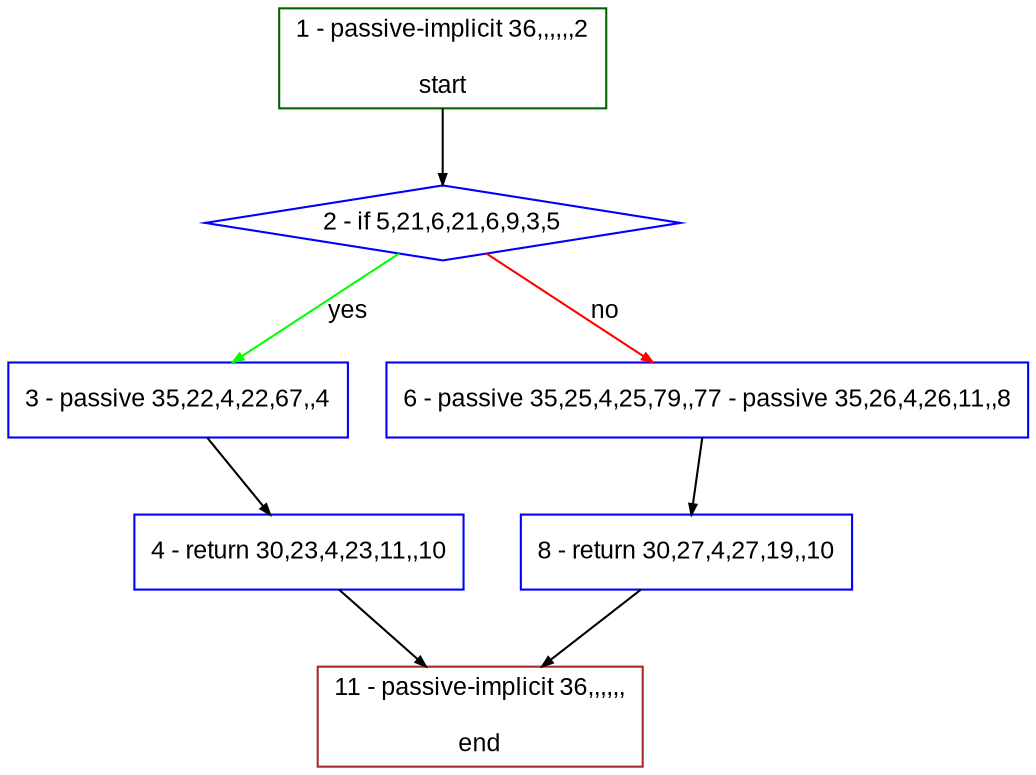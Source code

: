 digraph "" {
  graph [pack="true", label="", fontsize="12", packmode="clust", fontname="Arial", fillcolor="#FFFFCC", bgcolor="white", style="rounded,filled", compound="true"];
  node [node_initialized="no", label="", color="grey", fontsize="12", fillcolor="white", fontname="Arial", style="filled", shape="rectangle", compound="true", fixedsize="false"];
  edge [fontcolor="black", arrowhead="normal", arrowtail="none", arrowsize="0.5", ltail="", label="", color="black", fontsize="12", lhead="", fontname="Arial", dir="forward", compound="true"];
  __N1 [label="2 - if 5,21,6,21,6,9,3,5", color="#0000ff", fillcolor="#ffffff", style="filled", shape="diamond"];
  __N2 [label="1 - passive-implicit 36,,,,,,2\n\nstart", color="#006400", fillcolor="#ffffff", style="filled", shape="box"];
  __N3 [label="3 - passive 35,22,4,22,67,,4", color="#0000ff", fillcolor="#ffffff", style="filled", shape="box"];
  __N4 [label="6 - passive 35,25,4,25,79,,77 - passive 35,26,4,26,11,,8", color="#0000ff", fillcolor="#ffffff", style="filled", shape="box"];
  __N5 [label="4 - return 30,23,4,23,11,,10", color="#0000ff", fillcolor="#ffffff", style="filled", shape="box"];
  __N6 [label="11 - passive-implicit 36,,,,,,\n\nend", color="#a52a2a", fillcolor="#ffffff", style="filled", shape="box"];
  __N7 [label="8 - return 30,27,4,27,19,,10", color="#0000ff", fillcolor="#ffffff", style="filled", shape="box"];
  __N2 -> __N1 [arrowhead="normal", arrowtail="none", color="#000000", label="", dir="forward"];
  __N1 -> __N3 [arrowhead="normal", arrowtail="none", color="#00ff00", label="yes", dir="forward"];
  __N1 -> __N4 [arrowhead="normal", arrowtail="none", color="#ff0000", label="no", dir="forward"];
  __N3 -> __N5 [arrowhead="normal", arrowtail="none", color="#000000", label="", dir="forward"];
  __N5 -> __N6 [arrowhead="normal", arrowtail="none", color="#000000", label="", dir="forward"];
  __N4 -> __N7 [arrowhead="normal", arrowtail="none", color="#000000", label="", dir="forward"];
  __N7 -> __N6 [arrowhead="normal", arrowtail="none", color="#000000", label="", dir="forward"];
}
